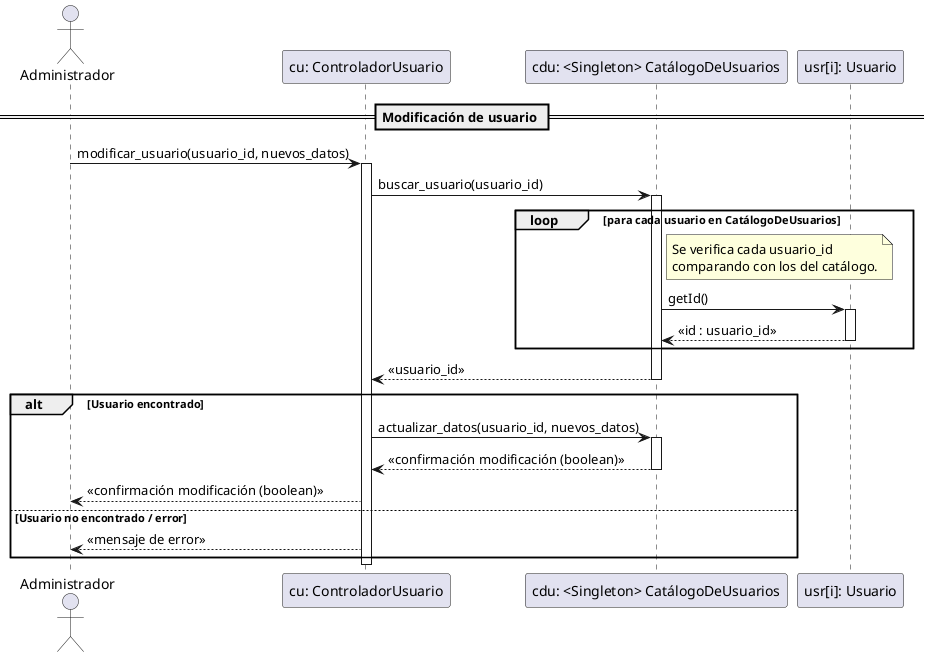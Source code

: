 @startuml
actor Administrador

participant "cu: ControladorUsuario" as CU
participant "cdu: <Singleton> CatálogoDeUsuarios" as CatU
participant "usr[i]: Usuario" as U

== Modificación de usuario ==
Administrador -> CU : modificar_usuario(usuario_id, nuevos_datos)
activate CU

CU -> CatU : buscar_usuario(usuario_id)
activate CatU

loop para cada usuario en CatálogoDeUsuarios
    note right of CatU
        Se verifica cada usuario_id
        comparando con los del catálogo.
    end note
    CatU -> U : getId()
    activate U
    U --> CatU : <<id : usuario_id>>
    deactivate U
end

CatU --> CU : <<usuario_id>>
deactivate CatU

alt Usuario encontrado
    CU -> CatU : actualizar_datos(usuario_id, nuevos_datos)
    activate CatU
    CatU --> CU : <<confirmación modificación (boolean)>>
    deactivate CatU
    CU --> Administrador : <<confirmación modificación (boolean)>>
else Usuario no encontrado / error
    CU --> Administrador : <<mensaje de error>>
end

deactivate CU
@enduml
